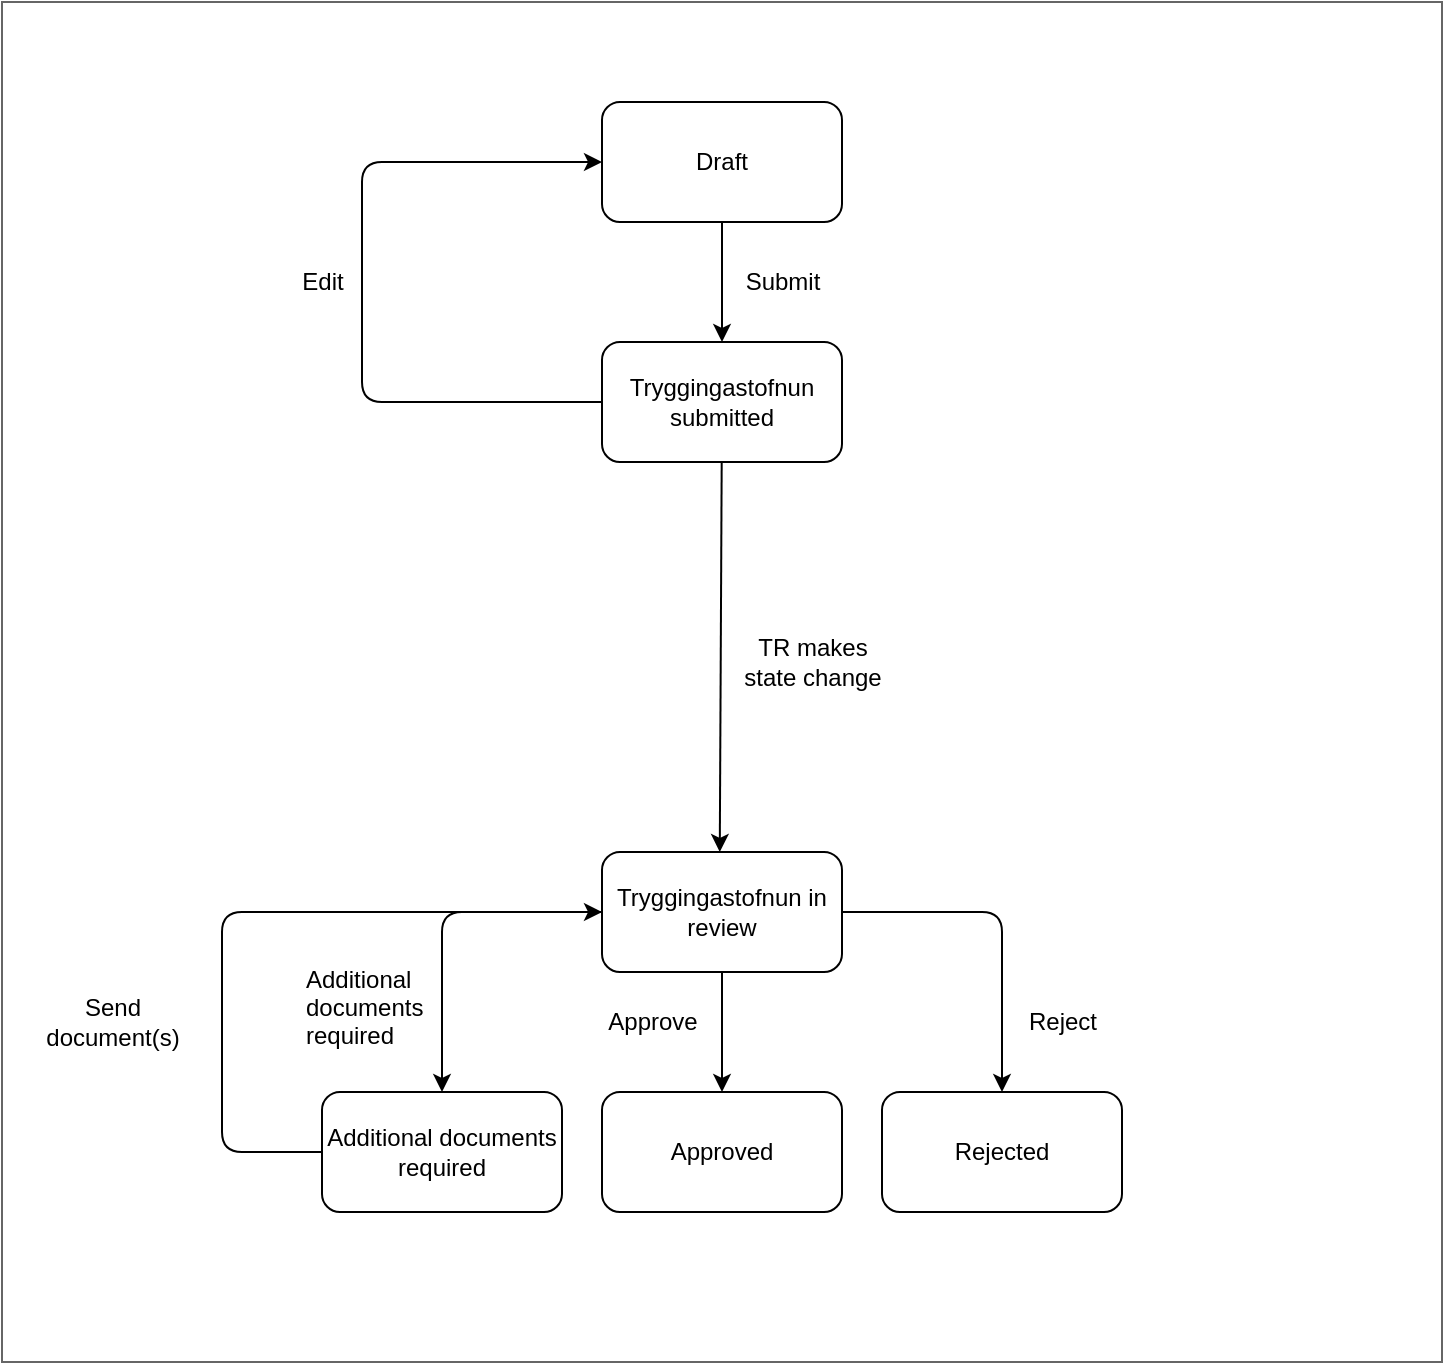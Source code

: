 <mxfile>
    <diagram id="NqZFgfEtZ0fkA-t-eZ1Y" name="Page-1">
        <mxGraphModel dx="1223" dy="607" grid="1" gridSize="10" guides="1" tooltips="1" connect="1" arrows="1" fold="1" page="1" pageScale="1" pageWidth="827" pageHeight="1169" math="0" shadow="0">
            <root>
                <mxCell id="0"/>
                <mxCell id="1" parent="0"/>
                <mxCell id="2" value="" style="whiteSpace=wrap;html=1;fillColor=#FFFFFF;gradientColor=none;strokeColor=#666666;" vertex="1" parent="1">
                    <mxGeometry x="-40" y="40" width="720" height="680" as="geometry"/>
                </mxCell>
                <mxCell id="3" value="Draft" style="rounded=1;whiteSpace=wrap;html=1;fillColor=#FFFFFF;strokeColor=#000000;fontColor=#000000;" vertex="1" parent="1">
                    <mxGeometry x="260" y="90" width="120" height="60" as="geometry"/>
                </mxCell>
                <mxCell id="4" value="Tryggingastofnun submitted" style="rounded=1;whiteSpace=wrap;html=1;fillColor=#FFFFFF;strokeColor=#000000;fontColor=#000000;" vertex="1" parent="1">
                    <mxGeometry x="260" y="210" width="120" height="60" as="geometry"/>
                </mxCell>
                <mxCell id="5" value="Tryggingastofnun in review" style="rounded=1;whiteSpace=wrap;html=1;fillColor=#FFFFFF;strokeColor=#000000;fontColor=#000000;" vertex="1" parent="1">
                    <mxGeometry x="260" y="465" width="120" height="60" as="geometry"/>
                </mxCell>
                <mxCell id="6" value="Additional documents required" style="rounded=1;whiteSpace=wrap;html=1;fillColor=#FFFFFF;strokeColor=#000000;fontColor=#000000;" vertex="1" parent="1">
                    <mxGeometry x="120" y="585" width="120" height="60" as="geometry"/>
                </mxCell>
                <mxCell id="7" value="Approved" style="rounded=1;whiteSpace=wrap;html=1;fillColor=#FFFFFF;strokeColor=#000000;fontColor=#000000;" vertex="1" parent="1">
                    <mxGeometry x="260" y="585" width="120" height="60" as="geometry"/>
                </mxCell>
                <mxCell id="8" value="" style="endArrow=classic;html=1;entryX=0.5;entryY=0;entryDx=0;entryDy=0;exitX=0.5;exitY=1;exitDx=0;exitDy=0;fontColor=#FFFFFF;strokeColor=#000000;" edge="1" parent="1" source="3" target="4">
                    <mxGeometry width="50" height="50" relative="1" as="geometry">
                        <mxPoint x="410" y="650" as="sourcePoint"/>
                        <mxPoint x="460" y="600" as="targetPoint"/>
                    </mxGeometry>
                </mxCell>
                <mxCell id="9" value="" style="endArrow=classic;html=1;exitX=0;exitY=0.5;exitDx=0;exitDy=0;fontColor=#FFFFFF;strokeColor=#000000;entryX=0.5;entryY=0;entryDx=0;entryDy=0;" edge="1" parent="1" source="5" target="6">
                    <mxGeometry width="50" height="50" relative="1" as="geometry">
                        <mxPoint x="320" y="525" as="sourcePoint"/>
                        <mxPoint x="320" y="585" as="targetPoint"/>
                        <Array as="points">
                            <mxPoint x="180" y="495"/>
                        </Array>
                    </mxGeometry>
                </mxCell>
                <mxCell id="10" value="" style="endArrow=classic;html=1;entryX=0;entryY=0.5;entryDx=0;entryDy=0;exitX=0;exitY=0.5;exitDx=0;exitDy=0;fontColor=#FFFFFF;strokeColor=#000000;" edge="1" parent="1" source="6" target="5">
                    <mxGeometry width="50" height="50" relative="1" as="geometry">
                        <mxPoint x="70" y="615" as="sourcePoint"/>
                        <mxPoint x="70" y="675" as="targetPoint"/>
                        <Array as="points">
                            <mxPoint x="70" y="615"/>
                            <mxPoint x="70" y="495"/>
                        </Array>
                    </mxGeometry>
                </mxCell>
                <mxCell id="11" value="" style="endArrow=classic;html=1;exitX=0;exitY=0.5;exitDx=0;exitDy=0;fontColor=#FFFFFF;strokeColor=#000000;entryX=0;entryY=0.5;entryDx=0;entryDy=0;" edge="1" parent="1" source="4" target="3">
                    <mxGeometry width="50" height="50" relative="1" as="geometry">
                        <mxPoint x="140" y="300" as="sourcePoint"/>
                        <mxPoint x="140" y="120" as="targetPoint"/>
                        <Array as="points">
                            <mxPoint x="140" y="240"/>
                            <mxPoint x="140" y="120"/>
                        </Array>
                    </mxGeometry>
                </mxCell>
                <mxCell id="12" value="Edit" style="text;html=1;align=center;verticalAlign=middle;resizable=0;points=[];autosize=1;strokeColor=none;fillColor=none;fontColor=#000000;" vertex="1" parent="1">
                    <mxGeometry x="100" y="165" width="40" height="30" as="geometry"/>
                </mxCell>
                <mxCell id="13" value="Reject" style="text;html=1;align=center;verticalAlign=middle;resizable=0;points=[];autosize=1;strokeColor=none;fillColor=none;fontColor=#000000;" vertex="1" parent="1">
                    <mxGeometry x="460" y="535" width="60" height="30" as="geometry"/>
                </mxCell>
                <mxCell id="14" value="Submit" style="text;html=1;align=center;verticalAlign=middle;resizable=0;points=[];autosize=1;strokeColor=none;fillColor=none;fontColor=#000000;" vertex="1" parent="1">
                    <mxGeometry x="320" y="165" width="60" height="30" as="geometry"/>
                </mxCell>
                <mxCell id="15" value="Additional&#10;documents &#10;required" style="text;fontColor=#000000;" vertex="1" parent="1">
                    <mxGeometry x="110" y="515" width="65" height="50" as="geometry"/>
                </mxCell>
                <mxCell id="16" value="Approve" style="text;html=1;align=center;verticalAlign=middle;resizable=0;points=[];autosize=1;strokeColor=none;fillColor=none;fontColor=#000000;" vertex="1" parent="1">
                    <mxGeometry x="250" y="535" width="70" height="30" as="geometry"/>
                </mxCell>
                <mxCell id="17" value="Send &lt;br&gt;document(s)" style="text;html=1;align=center;verticalAlign=middle;resizable=0;points=[];autosize=1;strokeColor=none;fillColor=none;fontColor=#000000;" vertex="1" parent="1">
                    <mxGeometry x="-30" y="530" width="90" height="40" as="geometry"/>
                </mxCell>
                <mxCell id="18" value="Rejected" style="rounded=1;whiteSpace=wrap;html=1;fillColor=#FFFFFF;strokeColor=#000000;fontColor=#000000;" vertex="1" parent="1">
                    <mxGeometry x="400" y="585" width="120" height="60" as="geometry"/>
                </mxCell>
                <mxCell id="19" value="" style="endArrow=classic;html=1;exitX=0.5;exitY=1;exitDx=0;exitDy=0;fontColor=#FFFFFF;strokeColor=#000000;entryX=0.5;entryY=0;entryDx=0;entryDy=0;" edge="1" parent="1" source="5" target="7">
                    <mxGeometry width="50" height="50" relative="1" as="geometry">
                        <mxPoint x="330" y="535" as="sourcePoint"/>
                        <mxPoint x="190" y="595" as="targetPoint"/>
                    </mxGeometry>
                </mxCell>
                <mxCell id="20" value="" style="endArrow=classic;html=1;exitX=1;exitY=0.5;exitDx=0;exitDy=0;fontColor=#FFFFFF;strokeColor=#000000;entryX=0.5;entryY=0;entryDx=0;entryDy=0;" edge="1" parent="1" source="5" target="18">
                    <mxGeometry width="50" height="50" relative="1" as="geometry">
                        <mxPoint x="340" y="545" as="sourcePoint"/>
                        <mxPoint x="200" y="605" as="targetPoint"/>
                        <Array as="points">
                            <mxPoint x="460" y="495"/>
                        </Array>
                    </mxGeometry>
                </mxCell>
                <mxCell id="21" value="TR makes &lt;br&gt;state change" style="text;html=1;align=center;verticalAlign=middle;resizable=0;points=[];autosize=1;strokeColor=none;fillColor=none;fontColor=#000000;" vertex="1" parent="1">
                    <mxGeometry x="320" y="350" width="90" height="40" as="geometry"/>
                </mxCell>
                <mxCell id="22" value="" style="endArrow=classic;html=1;fontColor=#FFFFFF;strokeColor=#000000;entryX=0.5;entryY=0;entryDx=0;entryDy=0;" edge="1" parent="1" source="4">
                    <mxGeometry width="50" height="50" relative="1" as="geometry">
                        <mxPoint x="319" y="350" as="sourcePoint"/>
                        <mxPoint x="318.89" y="465" as="targetPoint"/>
                    </mxGeometry>
                </mxCell>
            </root>
        </mxGraphModel>
    </diagram>
</mxfile>
